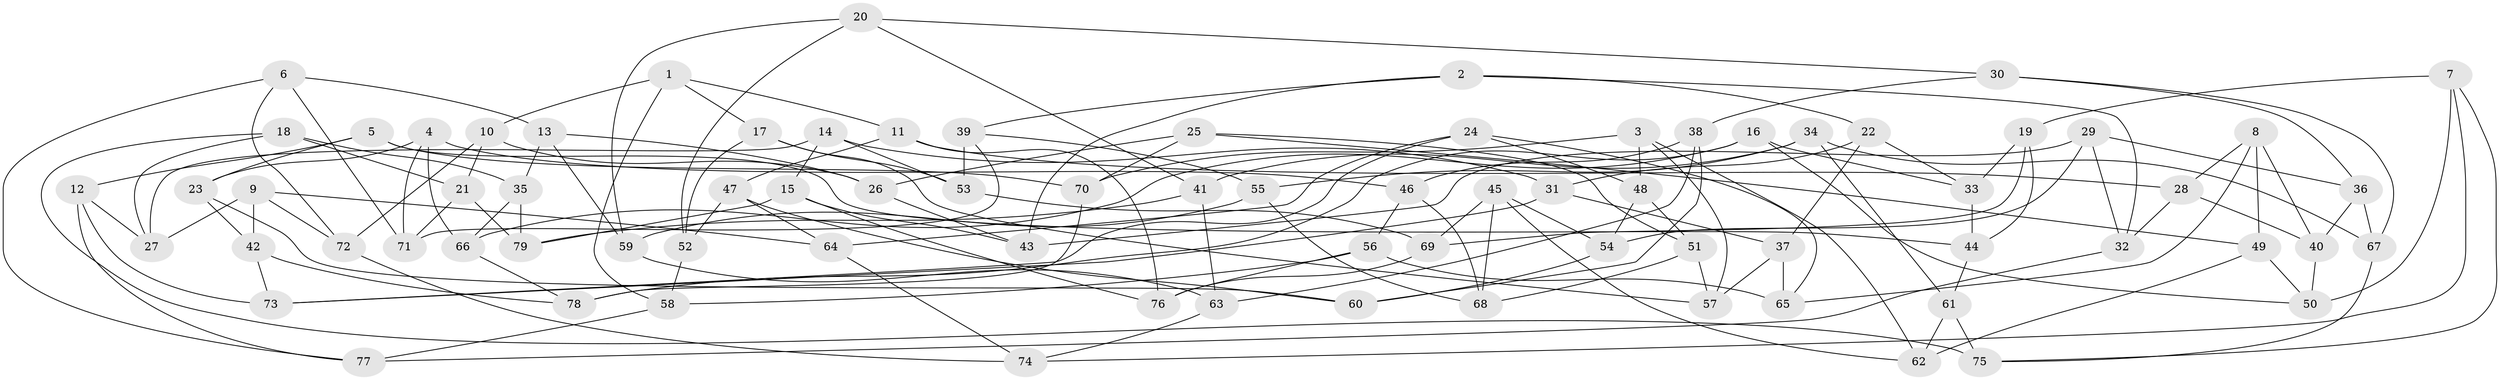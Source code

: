 // Generated by graph-tools (version 1.1) at 2025/58/03/09/25 04:58:25]
// undirected, 79 vertices, 158 edges
graph export_dot {
graph [start="1"]
  node [color=gray90,style=filled];
  1;
  2;
  3;
  4;
  5;
  6;
  7;
  8;
  9;
  10;
  11;
  12;
  13;
  14;
  15;
  16;
  17;
  18;
  19;
  20;
  21;
  22;
  23;
  24;
  25;
  26;
  27;
  28;
  29;
  30;
  31;
  32;
  33;
  34;
  35;
  36;
  37;
  38;
  39;
  40;
  41;
  42;
  43;
  44;
  45;
  46;
  47;
  48;
  49;
  50;
  51;
  52;
  53;
  54;
  55;
  56;
  57;
  58;
  59;
  60;
  61;
  62;
  63;
  64;
  65;
  66;
  67;
  68;
  69;
  70;
  71;
  72;
  73;
  74;
  75;
  76;
  77;
  78;
  79;
  1 -- 10;
  1 -- 17;
  1 -- 11;
  1 -- 58;
  2 -- 43;
  2 -- 22;
  2 -- 32;
  2 -- 39;
  3 -- 70;
  3 -- 57;
  3 -- 48;
  3 -- 62;
  4 -- 23;
  4 -- 66;
  4 -- 46;
  4 -- 71;
  5 -- 12;
  5 -- 44;
  5 -- 70;
  5 -- 23;
  6 -- 13;
  6 -- 77;
  6 -- 71;
  6 -- 72;
  7 -- 50;
  7 -- 74;
  7 -- 19;
  7 -- 75;
  8 -- 49;
  8 -- 40;
  8 -- 28;
  8 -- 65;
  9 -- 42;
  9 -- 72;
  9 -- 64;
  9 -- 27;
  10 -- 72;
  10 -- 26;
  10 -- 21;
  11 -- 28;
  11 -- 47;
  11 -- 76;
  12 -- 73;
  12 -- 77;
  12 -- 27;
  13 -- 59;
  13 -- 26;
  13 -- 35;
  14 -- 27;
  14 -- 53;
  14 -- 31;
  14 -- 15;
  15 -- 76;
  15 -- 79;
  15 -- 43;
  16 -- 33;
  16 -- 78;
  16 -- 66;
  16 -- 50;
  17 -- 52;
  17 -- 53;
  17 -- 57;
  18 -- 27;
  18 -- 21;
  18 -- 35;
  18 -- 75;
  19 -- 44;
  19 -- 69;
  19 -- 33;
  20 -- 30;
  20 -- 52;
  20 -- 59;
  20 -- 41;
  21 -- 71;
  21 -- 79;
  22 -- 31;
  22 -- 37;
  22 -- 33;
  23 -- 42;
  23 -- 60;
  24 -- 64;
  24 -- 65;
  24 -- 48;
  24 -- 73;
  25 -- 26;
  25 -- 49;
  25 -- 51;
  25 -- 70;
  26 -- 43;
  28 -- 40;
  28 -- 32;
  29 -- 54;
  29 -- 36;
  29 -- 32;
  29 -- 43;
  30 -- 67;
  30 -- 36;
  30 -- 38;
  31 -- 73;
  31 -- 37;
  32 -- 77;
  33 -- 44;
  34 -- 41;
  34 -- 61;
  34 -- 67;
  34 -- 55;
  35 -- 79;
  35 -- 66;
  36 -- 67;
  36 -- 40;
  37 -- 57;
  37 -- 65;
  38 -- 46;
  38 -- 60;
  38 -- 63;
  39 -- 53;
  39 -- 55;
  39 -- 71;
  40 -- 50;
  41 -- 63;
  41 -- 79;
  42 -- 73;
  42 -- 78;
  44 -- 61;
  45 -- 68;
  45 -- 69;
  45 -- 54;
  45 -- 62;
  46 -- 68;
  46 -- 56;
  47 -- 64;
  47 -- 60;
  47 -- 52;
  48 -- 51;
  48 -- 54;
  49 -- 50;
  49 -- 62;
  51 -- 57;
  51 -- 68;
  52 -- 58;
  53 -- 69;
  54 -- 60;
  55 -- 59;
  55 -- 68;
  56 -- 65;
  56 -- 58;
  56 -- 76;
  58 -- 77;
  59 -- 63;
  61 -- 75;
  61 -- 62;
  63 -- 74;
  64 -- 74;
  66 -- 78;
  67 -- 75;
  69 -- 76;
  70 -- 78;
  72 -- 74;
}
